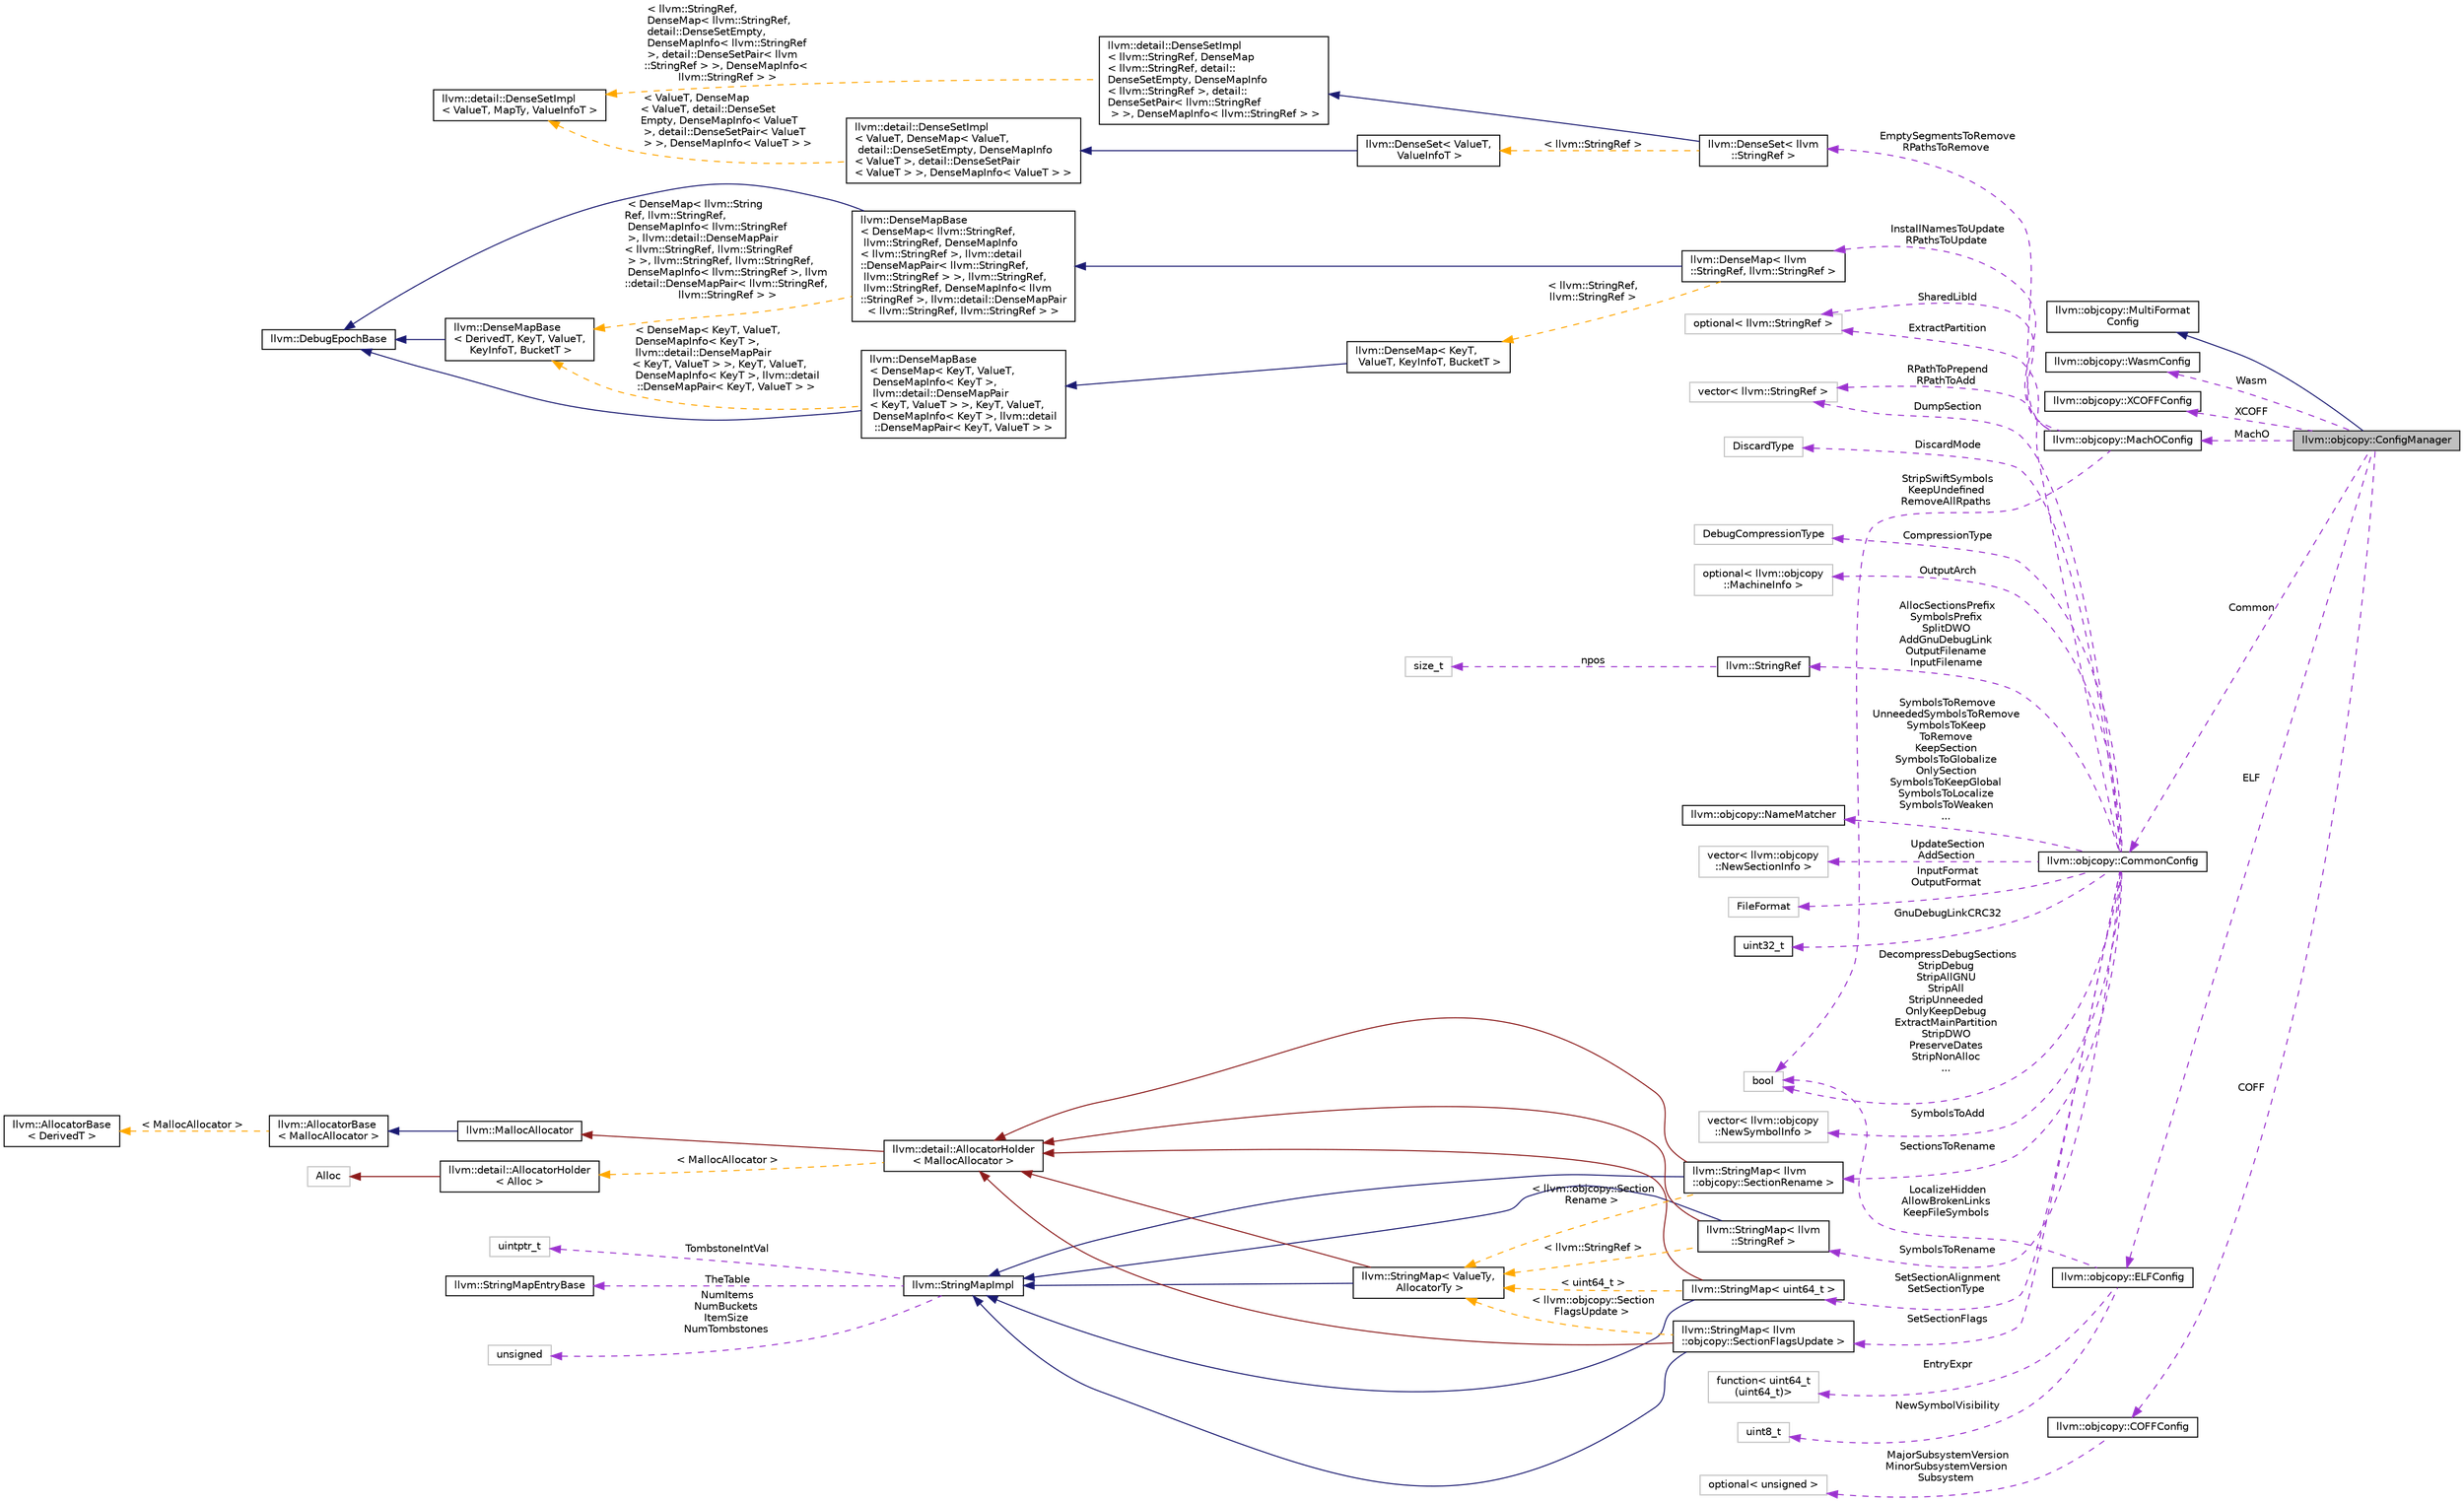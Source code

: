 digraph "llvm::objcopy::ConfigManager"
{
 // LATEX_PDF_SIZE
  bgcolor="transparent";
  edge [fontname="Helvetica",fontsize="10",labelfontname="Helvetica",labelfontsize="10"];
  node [fontname="Helvetica",fontsize="10",shape=record];
  rankdir="LR";
  Node1 [label="llvm::objcopy::ConfigManager",height=0.2,width=0.4,color="black", fillcolor="grey75", style="filled", fontcolor="black",tooltip=" "];
  Node2 -> Node1 [dir="back",color="midnightblue",fontsize="10",style="solid",fontname="Helvetica"];
  Node2 [label="llvm::objcopy::MultiFormat\lConfig",height=0.2,width=0.4,color="black",URL="$classllvm_1_1objcopy_1_1MultiFormatConfig.html",tooltip=" "];
  Node3 -> Node1 [dir="back",color="darkorchid3",fontsize="10",style="dashed",label=" Wasm" ,fontname="Helvetica"];
  Node3 [label="llvm::objcopy::WasmConfig",height=0.2,width=0.4,color="black",URL="$structllvm_1_1objcopy_1_1WasmConfig.html",tooltip=" "];
  Node4 -> Node1 [dir="back",color="darkorchid3",fontsize="10",style="dashed",label=" XCOFF" ,fontname="Helvetica"];
  Node4 [label="llvm::objcopy::XCOFFConfig",height=0.2,width=0.4,color="black",URL="$structllvm_1_1objcopy_1_1XCOFFConfig.html",tooltip=" "];
  Node5 -> Node1 [dir="back",color="darkorchid3",fontsize="10",style="dashed",label=" ELF" ,fontname="Helvetica"];
  Node5 [label="llvm::objcopy::ELFConfig",height=0.2,width=0.4,color="black",URL="$structllvm_1_1objcopy_1_1ELFConfig.html",tooltip=" "];
  Node6 -> Node5 [dir="back",color="darkorchid3",fontsize="10",style="dashed",label=" LocalizeHidden\nAllowBrokenLinks\nKeepFileSymbols" ,fontname="Helvetica"];
  Node6 [label="bool",height=0.2,width=0.4,color="grey75",tooltip=" "];
  Node7 -> Node5 [dir="back",color="darkorchid3",fontsize="10",style="dashed",label=" NewSymbolVisibility" ,fontname="Helvetica"];
  Node7 [label="uint8_t",height=0.2,width=0.4,color="grey75",tooltip=" "];
  Node8 -> Node5 [dir="back",color="darkorchid3",fontsize="10",style="dashed",label=" EntryExpr" ,fontname="Helvetica"];
  Node8 [label="function\< uint64_t\l(uint64_t)\>",height=0.2,width=0.4,color="grey75",tooltip=" "];
  Node9 -> Node1 [dir="back",color="darkorchid3",fontsize="10",style="dashed",label=" COFF" ,fontname="Helvetica"];
  Node9 [label="llvm::objcopy::COFFConfig",height=0.2,width=0.4,color="black",URL="$structllvm_1_1objcopy_1_1COFFConfig.html",tooltip=" "];
  Node10 -> Node9 [dir="back",color="darkorchid3",fontsize="10",style="dashed",label=" MajorSubsystemVersion\nMinorSubsystemVersion\nSubsystem" ,fontname="Helvetica"];
  Node10 [label="optional\< unsigned \>",height=0.2,width=0.4,color="grey75",tooltip=" "];
  Node11 -> Node1 [dir="back",color="darkorchid3",fontsize="10",style="dashed",label=" Common" ,fontname="Helvetica"];
  Node11 [label="llvm::objcopy::CommonConfig",height=0.2,width=0.4,color="black",URL="$structllvm_1_1objcopy_1_1CommonConfig.html",tooltip=" "];
  Node12 -> Node11 [dir="back",color="darkorchid3",fontsize="10",style="dashed",label=" SymbolsToRename" ,fontname="Helvetica"];
  Node12 [label="llvm::StringMap\< llvm\l::StringRef \>",height=0.2,width=0.4,color="black",URL="$classllvm_1_1StringMap.html",tooltip=" "];
  Node13 -> Node12 [dir="back",color="midnightblue",fontsize="10",style="solid",fontname="Helvetica"];
  Node13 [label="llvm::StringMapImpl",height=0.2,width=0.4,color="black",URL="$classllvm_1_1StringMapImpl.html",tooltip="StringMapImpl - This is the base class of StringMap that is shared among all of its instantiations."];
  Node14 -> Node13 [dir="back",color="darkorchid3",fontsize="10",style="dashed",label=" TheTable" ,fontname="Helvetica"];
  Node14 [label="llvm::StringMapEntryBase",height=0.2,width=0.4,color="black",URL="$classllvm_1_1StringMapEntryBase.html",tooltip="StringMapEntryBase - Shared base class of StringMapEntry instances."];
  Node15 -> Node13 [dir="back",color="darkorchid3",fontsize="10",style="dashed",label=" NumItems\nNumBuckets\nItemSize\nNumTombstones" ,fontname="Helvetica"];
  Node15 [label="unsigned",height=0.2,width=0.4,color="grey75",tooltip=" "];
  Node16 -> Node13 [dir="back",color="darkorchid3",fontsize="10",style="dashed",label=" TombstoneIntVal" ,fontname="Helvetica"];
  Node16 [label="uintptr_t",height=0.2,width=0.4,color="grey75",tooltip=" "];
  Node17 -> Node12 [dir="back",color="firebrick4",fontsize="10",style="solid",fontname="Helvetica"];
  Node17 [label="llvm::detail::AllocatorHolder\l\< MallocAllocator \>",height=0.2,width=0.4,color="black",URL="$classllvm_1_1detail_1_1AllocatorHolder.html",tooltip=" "];
  Node18 -> Node17 [dir="back",color="firebrick4",fontsize="10",style="solid",fontname="Helvetica"];
  Node18 [label="llvm::MallocAllocator",height=0.2,width=0.4,color="black",URL="$classllvm_1_1MallocAllocator.html",tooltip=" "];
  Node19 -> Node18 [dir="back",color="midnightblue",fontsize="10",style="solid",fontname="Helvetica"];
  Node19 [label="llvm::AllocatorBase\l\< MallocAllocator \>",height=0.2,width=0.4,color="black",URL="$classllvm_1_1AllocatorBase.html",tooltip=" "];
  Node20 -> Node19 [dir="back",color="orange",fontsize="10",style="dashed",label=" \< MallocAllocator \>" ,fontname="Helvetica"];
  Node20 [label="llvm::AllocatorBase\l\< DerivedT \>",height=0.2,width=0.4,color="black",URL="$classllvm_1_1AllocatorBase.html",tooltip="CRTP base class providing obvious overloads for the core Allocate() methods of LLVM-style allocators."];
  Node21 -> Node17 [dir="back",color="orange",fontsize="10",style="dashed",label=" \< MallocAllocator \>" ,fontname="Helvetica"];
  Node21 [label="llvm::detail::AllocatorHolder\l\< Alloc \>",height=0.2,width=0.4,color="black",URL="$classllvm_1_1detail_1_1AllocatorHolder.html",tooltip=" "];
  Node22 -> Node21 [dir="back",color="firebrick4",fontsize="10",style="solid",fontname="Helvetica"];
  Node22 [label="Alloc",height=0.2,width=0.4,color="grey75",tooltip=" "];
  Node23 -> Node12 [dir="back",color="orange",fontsize="10",style="dashed",label=" \< llvm::StringRef \>" ,fontname="Helvetica"];
  Node23 [label="llvm::StringMap\< ValueTy,\l AllocatorTy \>",height=0.2,width=0.4,color="black",URL="$classllvm_1_1StringMap.html",tooltip="StringMap - This is an unconventional map that is specialized for handling keys that are \"strings\",..."];
  Node13 -> Node23 [dir="back",color="midnightblue",fontsize="10",style="solid",fontname="Helvetica"];
  Node17 -> Node23 [dir="back",color="firebrick4",fontsize="10",style="solid",fontname="Helvetica"];
  Node24 -> Node11 [dir="back",color="darkorchid3",fontsize="10",style="dashed",label=" DiscardMode" ,fontname="Helvetica"];
  Node24 [label="DiscardType",height=0.2,width=0.4,color="grey75",tooltip=" "];
  Node25 -> Node11 [dir="back",color="darkorchid3",fontsize="10",style="dashed",label=" CompressionType" ,fontname="Helvetica"];
  Node25 [label="DebugCompressionType",height=0.2,width=0.4,color="grey75",tooltip=" "];
  Node26 -> Node11 [dir="back",color="darkorchid3",fontsize="10",style="dashed",label=" ExtractPartition" ,fontname="Helvetica"];
  Node26 [label="optional\< llvm::StringRef \>",height=0.2,width=0.4,color="grey75",tooltip=" "];
  Node27 -> Node11 [dir="back",color="darkorchid3",fontsize="10",style="dashed",label=" UpdateSection\nAddSection" ,fontname="Helvetica"];
  Node27 [label="vector\< llvm::objcopy\l::NewSectionInfo \>",height=0.2,width=0.4,color="grey75",tooltip=" "];
  Node28 -> Node11 [dir="back",color="darkorchid3",fontsize="10",style="dashed",label=" InputFormat\nOutputFormat" ,fontname="Helvetica"];
  Node28 [label="FileFormat",height=0.2,width=0.4,color="grey75",tooltip=" "];
  Node29 -> Node11 [dir="back",color="darkorchid3",fontsize="10",style="dashed",label=" SetSectionAlignment\nSetSectionType" ,fontname="Helvetica"];
  Node29 [label="llvm::StringMap\< uint64_t \>",height=0.2,width=0.4,color="black",URL="$classllvm_1_1StringMap.html",tooltip=" "];
  Node13 -> Node29 [dir="back",color="midnightblue",fontsize="10",style="solid",fontname="Helvetica"];
  Node17 -> Node29 [dir="back",color="firebrick4",fontsize="10",style="solid",fontname="Helvetica"];
  Node23 -> Node29 [dir="back",color="orange",fontsize="10",style="dashed",label=" \< uint64_t \>" ,fontname="Helvetica"];
  Node30 -> Node11 [dir="back",color="darkorchid3",fontsize="10",style="dashed",label=" SectionsToRename" ,fontname="Helvetica"];
  Node30 [label="llvm::StringMap\< llvm\l::objcopy::SectionRename \>",height=0.2,width=0.4,color="black",URL="$classllvm_1_1StringMap.html",tooltip=" "];
  Node13 -> Node30 [dir="back",color="midnightblue",fontsize="10",style="solid",fontname="Helvetica"];
  Node17 -> Node30 [dir="back",color="firebrick4",fontsize="10",style="solid",fontname="Helvetica"];
  Node23 -> Node30 [dir="back",color="orange",fontsize="10",style="dashed",label=" \< llvm::objcopy::Section\lRename \>" ,fontname="Helvetica"];
  Node31 -> Node11 [dir="back",color="darkorchid3",fontsize="10",style="dashed",label=" GnuDebugLinkCRC32" ,fontname="Helvetica"];
  Node31 [label="uint32_t",height=0.2,width=0.4,color="black",URL="$classuint32__t.html",tooltip=" "];
  Node32 -> Node11 [dir="back",color="darkorchid3",fontsize="10",style="dashed",label=" OutputArch" ,fontname="Helvetica"];
  Node32 [label="optional\< llvm::objcopy\l::MachineInfo \>",height=0.2,width=0.4,color="grey75",tooltip=" "];
  Node6 -> Node11 [dir="back",color="darkorchid3",fontsize="10",style="dashed",label=" DecompressDebugSections\nStripDebug\nStripAllGNU\nStripAll\nStripUnneeded\nOnlyKeepDebug\nExtractMainPartition\nStripDWO\nPreserveDates\nStripNonAlloc\n..." ,fontname="Helvetica"];
  Node33 -> Node11 [dir="back",color="darkorchid3",fontsize="10",style="dashed",label=" DumpSection" ,fontname="Helvetica"];
  Node33 [label="vector\< llvm::StringRef \>",height=0.2,width=0.4,color="grey75",tooltip=" "];
  Node34 -> Node11 [dir="back",color="darkorchid3",fontsize="10",style="dashed",label=" SymbolsToAdd" ,fontname="Helvetica"];
  Node34 [label="vector\< llvm::objcopy\l::NewSymbolInfo \>",height=0.2,width=0.4,color="grey75",tooltip=" "];
  Node35 -> Node11 [dir="back",color="darkorchid3",fontsize="10",style="dashed",label=" AllocSectionsPrefix\nSymbolsPrefix\nSplitDWO\nAddGnuDebugLink\nOutputFilename\nInputFilename" ,fontname="Helvetica"];
  Node35 [label="llvm::StringRef",height=0.2,width=0.4,color="black",URL="$classllvm_1_1StringRef.html",tooltip="StringRef - Represent a constant reference to a string, i.e."];
  Node36 -> Node35 [dir="back",color="darkorchid3",fontsize="10",style="dashed",label=" npos" ,fontname="Helvetica"];
  Node36 [label="size_t",height=0.2,width=0.4,color="grey75",tooltip=" "];
  Node37 -> Node11 [dir="back",color="darkorchid3",fontsize="10",style="dashed",label=" SetSectionFlags" ,fontname="Helvetica"];
  Node37 [label="llvm::StringMap\< llvm\l::objcopy::SectionFlagsUpdate \>",height=0.2,width=0.4,color="black",URL="$classllvm_1_1StringMap.html",tooltip=" "];
  Node13 -> Node37 [dir="back",color="midnightblue",fontsize="10",style="solid",fontname="Helvetica"];
  Node17 -> Node37 [dir="back",color="firebrick4",fontsize="10",style="solid",fontname="Helvetica"];
  Node23 -> Node37 [dir="back",color="orange",fontsize="10",style="dashed",label=" \< llvm::objcopy::Section\lFlagsUpdate \>" ,fontname="Helvetica"];
  Node38 -> Node11 [dir="back",color="darkorchid3",fontsize="10",style="dashed",label=" SymbolsToRemove\nUnneededSymbolsToRemove\nSymbolsToKeep\nToRemove\nKeepSection\nSymbolsToGlobalize\nOnlySection\nSymbolsToKeepGlobal\nSymbolsToLocalize\nSymbolsToWeaken\n..." ,fontname="Helvetica"];
  Node38 [label="llvm::objcopy::NameMatcher",height=0.2,width=0.4,color="black",URL="$classllvm_1_1objcopy_1_1NameMatcher.html",tooltip=" "];
  Node39 -> Node1 [dir="back",color="darkorchid3",fontsize="10",style="dashed",label=" MachO" ,fontname="Helvetica"];
  Node39 [label="llvm::objcopy::MachOConfig",height=0.2,width=0.4,color="black",URL="$structllvm_1_1objcopy_1_1MachOConfig.html",tooltip=" "];
  Node40 -> Node39 [dir="back",color="darkorchid3",fontsize="10",style="dashed",label=" EmptySegmentsToRemove\nRPathsToRemove" ,fontname="Helvetica"];
  Node40 [label="llvm::DenseSet\< llvm\l::StringRef \>",height=0.2,width=0.4,color="black",URL="$classllvm_1_1DenseSet.html",tooltip=" "];
  Node41 -> Node40 [dir="back",color="midnightblue",fontsize="10",style="solid",fontname="Helvetica"];
  Node41 [label="llvm::detail::DenseSetImpl\l\< llvm::StringRef, DenseMap\l\< llvm::StringRef, detail::\lDenseSetEmpty, DenseMapInfo\l\< llvm::StringRef \>, detail::\lDenseSetPair\< llvm::StringRef\l \> \>, DenseMapInfo\< llvm::StringRef \> \>",height=0.2,width=0.4,color="black",URL="$classllvm_1_1detail_1_1DenseSetImpl.html",tooltip=" "];
  Node42 -> Node41 [dir="back",color="orange",fontsize="10",style="dashed",label=" \< llvm::StringRef,\l DenseMap\< llvm::StringRef,\l detail::DenseSetEmpty,\l DenseMapInfo\< llvm::StringRef\l \>, detail::DenseSetPair\< llvm\l::StringRef \> \>, DenseMapInfo\<\l llvm::StringRef \> \>" ,fontname="Helvetica"];
  Node42 [label="llvm::detail::DenseSetImpl\l\< ValueT, MapTy, ValueInfoT \>",height=0.2,width=0.4,color="black",URL="$classllvm_1_1detail_1_1DenseSetImpl.html",tooltip="Base class for DenseSet and DenseSmallSet."];
  Node43 -> Node40 [dir="back",color="orange",fontsize="10",style="dashed",label=" \< llvm::StringRef \>" ,fontname="Helvetica"];
  Node43 [label="llvm::DenseSet\< ValueT,\l ValueInfoT \>",height=0.2,width=0.4,color="black",URL="$classllvm_1_1DenseSet.html",tooltip="Implements a dense probed hash-table based set."];
  Node44 -> Node43 [dir="back",color="midnightblue",fontsize="10",style="solid",fontname="Helvetica"];
  Node44 [label="llvm::detail::DenseSetImpl\l\< ValueT, DenseMap\< ValueT,\l detail::DenseSetEmpty, DenseMapInfo\l\< ValueT \>, detail::DenseSetPair\l\< ValueT \> \>, DenseMapInfo\< ValueT \> \>",height=0.2,width=0.4,color="black",URL="$classllvm_1_1detail_1_1DenseSetImpl.html",tooltip=" "];
  Node42 -> Node44 [dir="back",color="orange",fontsize="10",style="dashed",label=" \< ValueT, DenseMap\l\< ValueT, detail::DenseSet\lEmpty, DenseMapInfo\< ValueT\l \>, detail::DenseSetPair\< ValueT\l \> \>, DenseMapInfo\< ValueT \> \>" ,fontname="Helvetica"];
  Node26 -> Node39 [dir="back",color="darkorchid3",fontsize="10",style="dashed",label=" SharedLibId" ,fontname="Helvetica"];
  Node6 -> Node39 [dir="back",color="darkorchid3",fontsize="10",style="dashed",label=" StripSwiftSymbols\nKeepUndefined\nRemoveAllRpaths" ,fontname="Helvetica"];
  Node33 -> Node39 [dir="back",color="darkorchid3",fontsize="10",style="dashed",label=" RPathToPrepend\nRPathToAdd" ,fontname="Helvetica"];
  Node45 -> Node39 [dir="back",color="darkorchid3",fontsize="10",style="dashed",label=" InstallNamesToUpdate\nRPathsToUpdate" ,fontname="Helvetica"];
  Node45 [label="llvm::DenseMap\< llvm\l::StringRef, llvm::StringRef \>",height=0.2,width=0.4,color="black",URL="$classllvm_1_1DenseMap.html",tooltip=" "];
  Node46 -> Node45 [dir="back",color="midnightblue",fontsize="10",style="solid",fontname="Helvetica"];
  Node46 [label="llvm::DenseMapBase\l\< DenseMap\< llvm::StringRef,\l llvm::StringRef, DenseMapInfo\l\< llvm::StringRef \>, llvm::detail\l::DenseMapPair\< llvm::StringRef,\l llvm::StringRef \> \>, llvm::StringRef,\l llvm::StringRef, DenseMapInfo\< llvm\l::StringRef \>, llvm::detail::DenseMapPair\l\< llvm::StringRef, llvm::StringRef \> \>",height=0.2,width=0.4,color="black",URL="$classllvm_1_1DenseMapBase.html",tooltip=" "];
  Node47 -> Node46 [dir="back",color="midnightblue",fontsize="10",style="solid",fontname="Helvetica"];
  Node47 [label="llvm::DebugEpochBase",height=0.2,width=0.4,color="black",URL="$classllvm_1_1DebugEpochBase.html",tooltip="A base class for data structure classes wishing to make iterators (\"handles\") pointing into themselve..."];
  Node48 -> Node46 [dir="back",color="orange",fontsize="10",style="dashed",label=" \< DenseMap\< llvm::String\lRef, llvm::StringRef,\l DenseMapInfo\< llvm::StringRef\l \>, llvm::detail::DenseMapPair\l\< llvm::StringRef, llvm::StringRef\l \> \>, llvm::StringRef, llvm::StringRef,\l DenseMapInfo\< llvm::StringRef \>, llvm\l::detail::DenseMapPair\< llvm::StringRef,\l llvm::StringRef \> \>" ,fontname="Helvetica"];
  Node48 [label="llvm::DenseMapBase\l\< DerivedT, KeyT, ValueT,\l KeyInfoT, BucketT \>",height=0.2,width=0.4,color="black",URL="$classllvm_1_1DenseMapBase.html",tooltip=" "];
  Node47 -> Node48 [dir="back",color="midnightblue",fontsize="10",style="solid",fontname="Helvetica"];
  Node49 -> Node45 [dir="back",color="orange",fontsize="10",style="dashed",label=" \< llvm::StringRef,\l llvm::StringRef \>" ,fontname="Helvetica"];
  Node49 [label="llvm::DenseMap\< KeyT,\l ValueT, KeyInfoT, BucketT \>",height=0.2,width=0.4,color="black",URL="$classllvm_1_1DenseMap.html",tooltip=" "];
  Node50 -> Node49 [dir="back",color="midnightblue",fontsize="10",style="solid",fontname="Helvetica"];
  Node50 [label="llvm::DenseMapBase\l\< DenseMap\< KeyT, ValueT,\l DenseMapInfo\< KeyT \>,\l llvm::detail::DenseMapPair\l\< KeyT, ValueT \> \>, KeyT, ValueT,\l DenseMapInfo\< KeyT \>, llvm::detail\l::DenseMapPair\< KeyT, ValueT \> \>",height=0.2,width=0.4,color="black",URL="$classllvm_1_1DenseMapBase.html",tooltip=" "];
  Node47 -> Node50 [dir="back",color="midnightblue",fontsize="10",style="solid",fontname="Helvetica"];
  Node48 -> Node50 [dir="back",color="orange",fontsize="10",style="dashed",label=" \< DenseMap\< KeyT, ValueT,\l DenseMapInfo\< KeyT \>,\l llvm::detail::DenseMapPair\l\< KeyT, ValueT \> \>, KeyT, ValueT,\l DenseMapInfo\< KeyT \>, llvm::detail\l::DenseMapPair\< KeyT, ValueT \> \>" ,fontname="Helvetica"];
}
